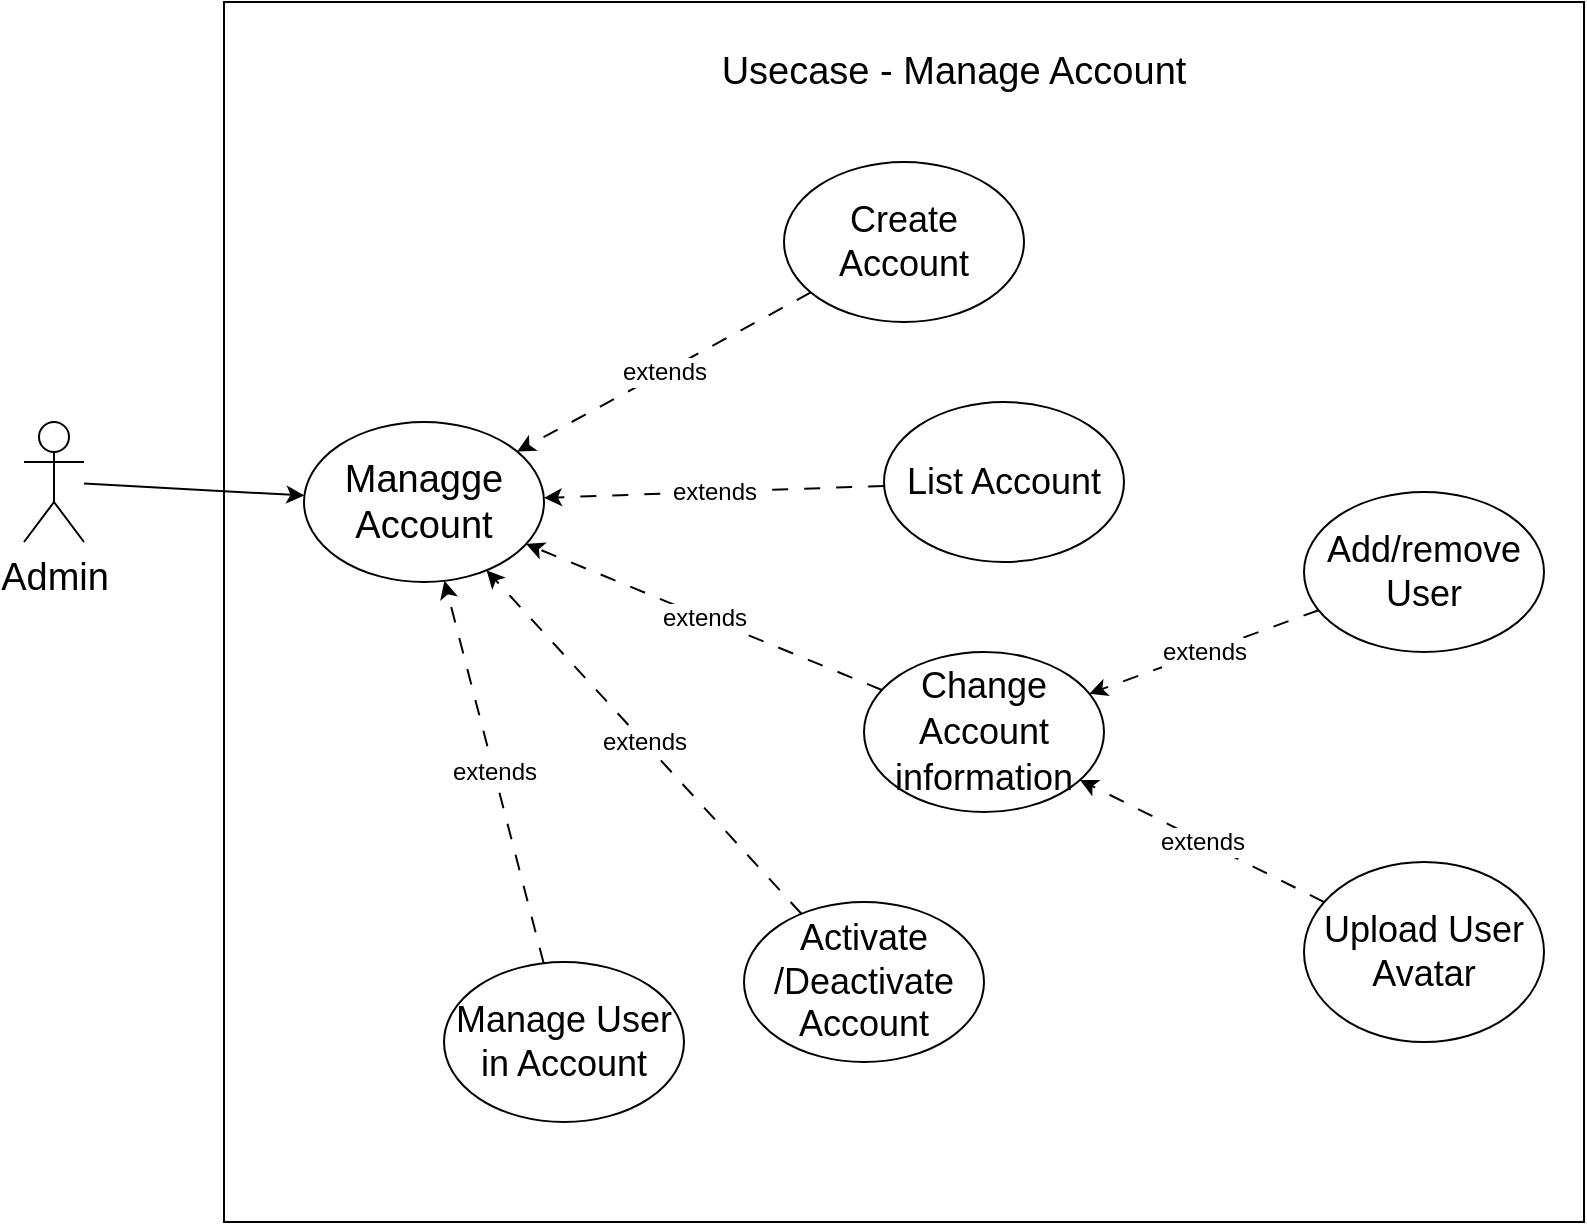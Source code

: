 <mxfile version="20.8.18" type="github">
  <diagram name="Page-1" id="XzVBgIWI4deymh5A6jbV">
    <mxGraphModel dx="957" dy="768" grid="1" gridSize="10" guides="1" tooltips="1" connect="1" arrows="1" fold="1" page="1" pageScale="1" pageWidth="850" pageHeight="1100" math="0" shadow="0">
      <root>
        <mxCell id="0" />
        <mxCell id="1" parent="0" />
        <mxCell id="UxGyb9DE3IA88hsAa_5P-1" value="" style="rounded=0;whiteSpace=wrap;html=1;fontFamily=Helvetica;fontSize=19;" vertex="1" parent="1">
          <mxGeometry x="140" y="20" width="680" height="610" as="geometry" />
        </mxCell>
        <mxCell id="UxGyb9DE3IA88hsAa_5P-2" value="Usecase - Manage Account" style="text;html=1;strokeColor=none;fillColor=none;align=center;verticalAlign=middle;whiteSpace=wrap;rounded=0;fontSize=19;fontFamily=Helvetica;" vertex="1" parent="1">
          <mxGeometry x="370" y="40" width="270" height="30" as="geometry" />
        </mxCell>
        <mxCell id="UxGyb9DE3IA88hsAa_5P-5" style="edgeStyle=none;rounded=0;orthogonalLoop=1;jettySize=auto;html=1;fontFamily=Helvetica;fontSize=12;" edge="1" parent="1" source="UxGyb9DE3IA88hsAa_5P-6" target="UxGyb9DE3IA88hsAa_5P-7">
          <mxGeometry relative="1" as="geometry" />
        </mxCell>
        <mxCell id="UxGyb9DE3IA88hsAa_5P-6" value="&lt;div&gt;Admin&lt;/div&gt;" style="shape=umlActor;verticalLabelPosition=bottom;verticalAlign=top;html=1;outlineConnect=0;fontFamily=Helvetica;fontSize=19;" vertex="1" parent="1">
          <mxGeometry x="40" y="230" width="30" height="60" as="geometry" />
        </mxCell>
        <mxCell id="UxGyb9DE3IA88hsAa_5P-7" value="Managge Account" style="ellipse;whiteSpace=wrap;html=1;fontFamily=Helvetica;fontSize=19;" vertex="1" parent="1">
          <mxGeometry x="180" y="230" width="120" height="80" as="geometry" />
        </mxCell>
        <mxCell id="UxGyb9DE3IA88hsAa_5P-8" value="extends" style="edgeStyle=none;rounded=0;orthogonalLoop=1;jettySize=auto;html=1;fontFamily=Helvetica;fontSize=12;dashed=1;dashPattern=8 8;" edge="1" parent="1" source="UxGyb9DE3IA88hsAa_5P-9" target="UxGyb9DE3IA88hsAa_5P-7">
          <mxGeometry relative="1" as="geometry" />
        </mxCell>
        <mxCell id="UxGyb9DE3IA88hsAa_5P-9" value="&lt;font style=&quot;font-size: 18px;&quot;&gt;Change Account information&lt;br&gt;&lt;/font&gt;" style="ellipse;whiteSpace=wrap;html=1;fontFamily=Helvetica;fontSize=19;" vertex="1" parent="1">
          <mxGeometry x="460" y="345" width="120" height="80" as="geometry" />
        </mxCell>
        <mxCell id="UxGyb9DE3IA88hsAa_5P-10" value="extends" style="edgeStyle=none;rounded=0;orthogonalLoop=1;jettySize=auto;html=1;dashed=1;dashPattern=8 8;fontFamily=Helvetica;fontSize=12;" edge="1" parent="1" source="UxGyb9DE3IA88hsAa_5P-11" target="UxGyb9DE3IA88hsAa_5P-9">
          <mxGeometry relative="1" as="geometry" />
        </mxCell>
        <mxCell id="UxGyb9DE3IA88hsAa_5P-11" value="Upload User Avatar" style="ellipse;whiteSpace=wrap;html=1;fontFamily=Helvetica;fontSize=18;" vertex="1" parent="1">
          <mxGeometry x="680" y="450" width="120" height="90" as="geometry" />
        </mxCell>
        <mxCell id="UxGyb9DE3IA88hsAa_5P-12" value="extends" style="edgeStyle=none;rounded=0;orthogonalLoop=1;jettySize=auto;html=1;dashed=1;dashPattern=8 8;fontFamily=Helvetica;fontSize=12;" edge="1" parent="1" source="UxGyb9DE3IA88hsAa_5P-13" target="UxGyb9DE3IA88hsAa_5P-7">
          <mxGeometry relative="1" as="geometry" />
        </mxCell>
        <mxCell id="UxGyb9DE3IA88hsAa_5P-13" value="Create Account" style="ellipse;whiteSpace=wrap;html=1;fontFamily=Helvetica;fontSize=18;" vertex="1" parent="1">
          <mxGeometry x="420" y="100" width="120" height="80" as="geometry" />
        </mxCell>
        <mxCell id="UxGyb9DE3IA88hsAa_5P-15" value="extends" style="edgeStyle=none;rounded=0;orthogonalLoop=1;jettySize=auto;html=1;fontFamily=Helvetica;fontSize=12;dashed=1;dashPattern=8 8;" edge="1" parent="1" source="UxGyb9DE3IA88hsAa_5P-14" target="UxGyb9DE3IA88hsAa_5P-7">
          <mxGeometry relative="1" as="geometry" />
        </mxCell>
        <mxCell id="UxGyb9DE3IA88hsAa_5P-14" value="List Account" style="ellipse;whiteSpace=wrap;html=1;fontFamily=Helvetica;fontSize=18;" vertex="1" parent="1">
          <mxGeometry x="470" y="220" width="120" height="80" as="geometry" />
        </mxCell>
        <mxCell id="UxGyb9DE3IA88hsAa_5P-17" value="extends" style="edgeStyle=none;rounded=0;orthogonalLoop=1;jettySize=auto;html=1;dashed=1;dashPattern=8 8;fontFamily=Helvetica;fontSize=12;" edge="1" parent="1" source="UxGyb9DE3IA88hsAa_5P-16" target="UxGyb9DE3IA88hsAa_5P-9">
          <mxGeometry relative="1" as="geometry" />
        </mxCell>
        <mxCell id="UxGyb9DE3IA88hsAa_5P-16" value="Add/remove User" style="ellipse;whiteSpace=wrap;html=1;fontFamily=Helvetica;fontSize=18;" vertex="1" parent="1">
          <mxGeometry x="680" y="265" width="120" height="80" as="geometry" />
        </mxCell>
        <mxCell id="UxGyb9DE3IA88hsAa_5P-19" value="extends" style="edgeStyle=none;rounded=0;orthogonalLoop=1;jettySize=auto;html=1;dashed=1;dashPattern=8 8;fontFamily=Helvetica;fontSize=12;" edge="1" parent="1" source="UxGyb9DE3IA88hsAa_5P-18" target="UxGyb9DE3IA88hsAa_5P-7">
          <mxGeometry relative="1" as="geometry" />
        </mxCell>
        <mxCell id="UxGyb9DE3IA88hsAa_5P-18" value="Activate&lt;br&gt;/Deactivate Account" style="ellipse;whiteSpace=wrap;html=1;fontFamily=Helvetica;fontSize=18;" vertex="1" parent="1">
          <mxGeometry x="400" y="470" width="120" height="80" as="geometry" />
        </mxCell>
        <mxCell id="UxGyb9DE3IA88hsAa_5P-22" value="extends" style="edgeStyle=none;rounded=0;orthogonalLoop=1;jettySize=auto;html=1;dashed=1;dashPattern=8 8;fontFamily=Helvetica;fontSize=12;" edge="1" parent="1" source="UxGyb9DE3IA88hsAa_5P-21" target="UxGyb9DE3IA88hsAa_5P-7">
          <mxGeometry relative="1" as="geometry" />
        </mxCell>
        <mxCell id="UxGyb9DE3IA88hsAa_5P-21" value="Manage User in Account" style="ellipse;whiteSpace=wrap;html=1;fontFamily=Helvetica;fontSize=18;" vertex="1" parent="1">
          <mxGeometry x="250" y="500" width="120" height="80" as="geometry" />
        </mxCell>
      </root>
    </mxGraphModel>
  </diagram>
</mxfile>
